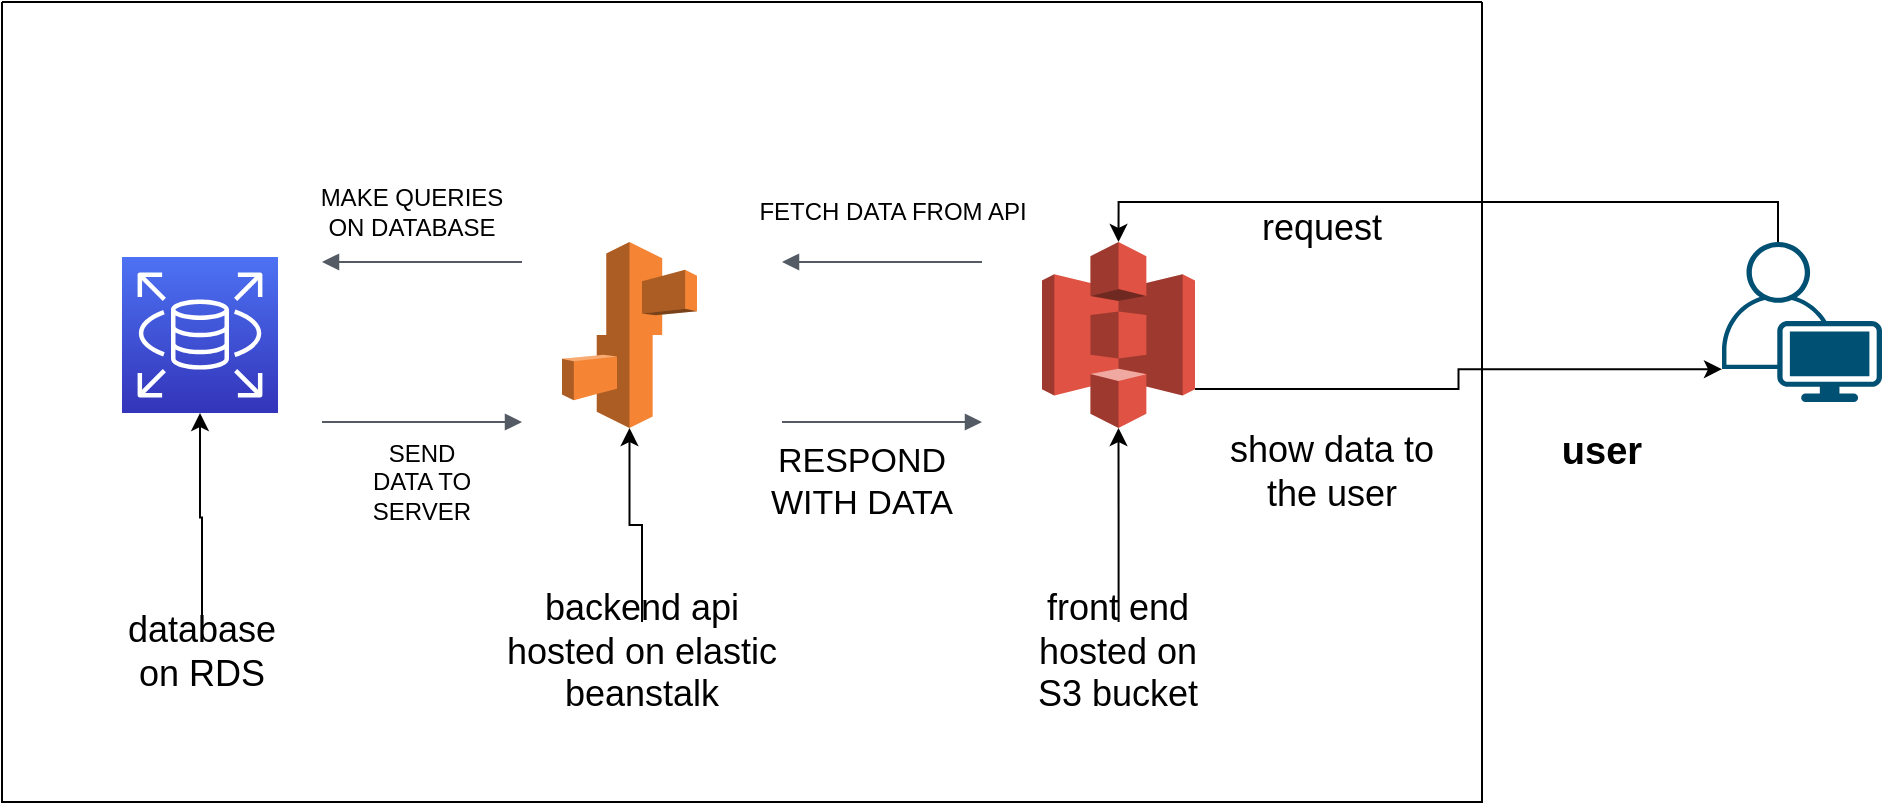 <mxfile version="20.2.4" type="github">
  <diagram id="lp5RpTFMIn-cAuqBg4yF" name="Page-1">
    <mxGraphModel dx="1447" dy="708" grid="1" gridSize="10" guides="1" tooltips="1" connect="1" arrows="1" fold="1" page="1" pageScale="1" pageWidth="1169" pageHeight="827" math="0" shadow="0">
      <root>
        <mxCell id="0" />
        <mxCell id="1" parent="0" />
        <mxCell id="3tD0060QXJejx5Fk8neL-1" value="" style="swimlane;startSize=0;" vertex="1" parent="1">
          <mxGeometry x="110" y="40" width="740" height="400" as="geometry" />
        </mxCell>
        <mxCell id="3tD0060QXJejx5Fk8neL-2" value="" style="outlineConnect=0;dashed=0;verticalLabelPosition=bottom;verticalAlign=top;align=center;html=1;shape=mxgraph.aws3.elastic_beanstalk;fillColor=#F58534;gradientColor=none;" vertex="1" parent="3tD0060QXJejx5Fk8neL-1">
          <mxGeometry x="280" y="120" width="67.5" height="93" as="geometry" />
        </mxCell>
        <mxCell id="3tD0060QXJejx5Fk8neL-3" value="" style="sketch=0;points=[[0,0,0],[0.25,0,0],[0.5,0,0],[0.75,0,0],[1,0,0],[0,1,0],[0.25,1,0],[0.5,1,0],[0.75,1,0],[1,1,0],[0,0.25,0],[0,0.5,0],[0,0.75,0],[1,0.25,0],[1,0.5,0],[1,0.75,0]];outlineConnect=0;fontColor=#232F3E;gradientColor=#4D72F3;gradientDirection=north;fillColor=#3334B9;strokeColor=#ffffff;dashed=0;verticalLabelPosition=bottom;verticalAlign=top;align=center;html=1;fontSize=12;fontStyle=0;aspect=fixed;shape=mxgraph.aws4.resourceIcon;resIcon=mxgraph.aws4.rds;" vertex="1" parent="3tD0060QXJejx5Fk8neL-1">
          <mxGeometry x="60" y="127.5" width="78" height="78" as="geometry" />
        </mxCell>
        <mxCell id="3tD0060QXJejx5Fk8neL-4" value="" style="outlineConnect=0;dashed=0;verticalLabelPosition=bottom;verticalAlign=top;align=center;html=1;shape=mxgraph.aws3.s3;fillColor=#E05243;gradientColor=none;" vertex="1" parent="3tD0060QXJejx5Fk8neL-1">
          <mxGeometry x="520" y="120" width="76.5" height="93" as="geometry" />
        </mxCell>
        <mxCell id="3tD0060QXJejx5Fk8neL-7" value="" style="edgeStyle=orthogonalEdgeStyle;html=1;endArrow=block;elbow=vertical;startArrow=none;endFill=1;strokeColor=#545B64;rounded=0;" edge="1" parent="3tD0060QXJejx5Fk8neL-1">
          <mxGeometry width="100" relative="1" as="geometry">
            <mxPoint x="160" y="210" as="sourcePoint" />
            <mxPoint x="260" y="210" as="targetPoint" />
          </mxGeometry>
        </mxCell>
        <mxCell id="3tD0060QXJejx5Fk8neL-8" value="" style="edgeStyle=orthogonalEdgeStyle;html=1;endArrow=none;elbow=vertical;startArrow=block;startFill=1;strokeColor=#545B64;rounded=0;" edge="1" parent="3tD0060QXJejx5Fk8neL-1">
          <mxGeometry width="100" relative="1" as="geometry">
            <mxPoint x="160" y="130" as="sourcePoint" />
            <mxPoint x="260" y="130" as="targetPoint" />
          </mxGeometry>
        </mxCell>
        <mxCell id="3tD0060QXJejx5Fk8neL-10" value="" style="edgeStyle=orthogonalEdgeStyle;html=1;endArrow=block;elbow=vertical;startArrow=none;endFill=1;strokeColor=#545B64;rounded=0;" edge="1" parent="3tD0060QXJejx5Fk8neL-1">
          <mxGeometry width="100" relative="1" as="geometry">
            <mxPoint x="390" y="210" as="sourcePoint" />
            <mxPoint x="490" y="210" as="targetPoint" />
          </mxGeometry>
        </mxCell>
        <mxCell id="3tD0060QXJejx5Fk8neL-11" value="" style="edgeStyle=orthogonalEdgeStyle;html=1;endArrow=none;elbow=vertical;startArrow=block;startFill=1;strokeColor=#545B64;rounded=0;" edge="1" parent="3tD0060QXJejx5Fk8neL-1">
          <mxGeometry width="100" relative="1" as="geometry">
            <mxPoint x="390" y="130" as="sourcePoint" />
            <mxPoint x="490" y="130" as="targetPoint" />
          </mxGeometry>
        </mxCell>
        <mxCell id="3tD0060QXJejx5Fk8neL-18" value="&lt;font style=&quot;font-size: 18px;&quot;&gt;request &lt;/font&gt;" style="text;html=1;strokeColor=none;fillColor=none;align=center;verticalAlign=middle;whiteSpace=wrap;rounded=0;fontSize=19;" vertex="1" parent="3tD0060QXJejx5Fk8neL-1">
          <mxGeometry x="630" y="97.5" width="60" height="30" as="geometry" />
        </mxCell>
        <mxCell id="3tD0060QXJejx5Fk8neL-19" value="show data to the user" style="text;html=1;strokeColor=none;fillColor=none;align=center;verticalAlign=middle;whiteSpace=wrap;rounded=0;fontSize=18;" vertex="1" parent="3tD0060QXJejx5Fk8neL-1">
          <mxGeometry x="610" y="220" width="110" height="30" as="geometry" />
        </mxCell>
        <mxCell id="3tD0060QXJejx5Fk8neL-24" value="" style="edgeStyle=orthogonalEdgeStyle;rounded=0;orthogonalLoop=1;jettySize=auto;html=1;fontSize=18;" edge="1" parent="3tD0060QXJejx5Fk8neL-1" source="3tD0060QXJejx5Fk8neL-21" target="3tD0060QXJejx5Fk8neL-4">
          <mxGeometry relative="1" as="geometry" />
        </mxCell>
        <mxCell id="3tD0060QXJejx5Fk8neL-21" value="front end hosted on S3 bucket" style="text;html=1;strokeColor=none;fillColor=none;align=center;verticalAlign=middle;whiteSpace=wrap;rounded=0;fontSize=18;" vertex="1" parent="3tD0060QXJejx5Fk8neL-1">
          <mxGeometry x="512.25" y="310" width="92" height="30" as="geometry" />
        </mxCell>
        <mxCell id="3tD0060QXJejx5Fk8neL-23" value="" style="edgeStyle=orthogonalEdgeStyle;rounded=0;orthogonalLoop=1;jettySize=auto;html=1;fontSize=18;" edge="1" parent="3tD0060QXJejx5Fk8neL-1" source="3tD0060QXJejx5Fk8neL-22" target="3tD0060QXJejx5Fk8neL-2">
          <mxGeometry relative="1" as="geometry" />
        </mxCell>
        <mxCell id="3tD0060QXJejx5Fk8neL-22" value="backend api hosted on elastic beanstalk" style="text;html=1;strokeColor=none;fillColor=none;align=center;verticalAlign=middle;whiteSpace=wrap;rounded=0;fontSize=18;" vertex="1" parent="3tD0060QXJejx5Fk8neL-1">
          <mxGeometry x="250" y="310" width="140" height="30" as="geometry" />
        </mxCell>
        <mxCell id="3tD0060QXJejx5Fk8neL-31" style="edgeStyle=orthogonalEdgeStyle;rounded=0;orthogonalLoop=1;jettySize=auto;html=1;entryX=0.5;entryY=1;entryDx=0;entryDy=0;entryPerimeter=0;fontSize=18;" edge="1" parent="3tD0060QXJejx5Fk8neL-1" source="3tD0060QXJejx5Fk8neL-30" target="3tD0060QXJejx5Fk8neL-3">
          <mxGeometry relative="1" as="geometry" />
        </mxCell>
        <mxCell id="3tD0060QXJejx5Fk8neL-30" value="database on RDS" style="text;html=1;strokeColor=none;fillColor=none;align=center;verticalAlign=middle;whiteSpace=wrap;rounded=0;fontSize=18;" vertex="1" parent="3tD0060QXJejx5Fk8neL-1">
          <mxGeometry x="60" y="310" width="80" height="30" as="geometry" />
        </mxCell>
        <mxCell id="3tD0060QXJejx5Fk8neL-34" value="FETCH DATA FROM API" style="text;html=1;align=center;verticalAlign=middle;resizable=0;points=[];autosize=1;strokeColor=none;fillColor=none;fontSize=12;" vertex="1" parent="3tD0060QXJejx5Fk8neL-1">
          <mxGeometry x="370" y="90" width="150" height="30" as="geometry" />
        </mxCell>
        <mxCell id="3tD0060QXJejx5Fk8neL-35" value="MAKE QUERIES ON DATABASE" style="text;html=1;strokeColor=none;fillColor=none;align=center;verticalAlign=middle;whiteSpace=wrap;rounded=0;fontSize=12;" vertex="1" parent="3tD0060QXJejx5Fk8neL-1">
          <mxGeometry x="150" y="90" width="110" height="30" as="geometry" />
        </mxCell>
        <mxCell id="3tD0060QXJejx5Fk8neL-36" value="SEND DATA TO SERVER" style="text;html=1;strokeColor=none;fillColor=none;align=center;verticalAlign=middle;whiteSpace=wrap;rounded=0;fontSize=12;" vertex="1" parent="3tD0060QXJejx5Fk8neL-1">
          <mxGeometry x="180" y="225" width="60" height="30" as="geometry" />
        </mxCell>
        <mxCell id="3tD0060QXJejx5Fk8neL-28" style="edgeStyle=orthogonalEdgeStyle;rounded=0;orthogonalLoop=1;jettySize=auto;html=1;exitX=0.35;exitY=0;exitDx=0;exitDy=0;exitPerimeter=0;entryX=0.5;entryY=0;entryDx=0;entryDy=0;entryPerimeter=0;fontSize=18;" edge="1" parent="1" source="3tD0060QXJejx5Fk8neL-16" target="3tD0060QXJejx5Fk8neL-4">
          <mxGeometry relative="1" as="geometry" />
        </mxCell>
        <mxCell id="3tD0060QXJejx5Fk8neL-16" value="" style="points=[[0.35,0,0],[0.98,0.51,0],[1,0.71,0],[0.67,1,0],[0,0.795,0],[0,0.65,0]];verticalLabelPosition=bottom;sketch=0;html=1;verticalAlign=top;aspect=fixed;align=center;pointerEvents=1;shape=mxgraph.cisco19.user;fillColor=#005073;strokeColor=none;" vertex="1" parent="1">
          <mxGeometry x="970" y="160" width="80" height="80" as="geometry" />
        </mxCell>
        <mxCell id="3tD0060QXJejx5Fk8neL-17" value="user" style="text;html=1;strokeColor=none;fillColor=none;align=center;verticalAlign=middle;whiteSpace=wrap;rounded=0;strokeWidth=2;fontStyle=1;fontSize=19;" vertex="1" parent="1">
          <mxGeometry x="880" y="250" width="60" height="30" as="geometry" />
        </mxCell>
        <mxCell id="3tD0060QXJejx5Fk8neL-27" style="edgeStyle=orthogonalEdgeStyle;rounded=0;orthogonalLoop=1;jettySize=auto;html=1;exitX=1;exitY=0.79;exitDx=0;exitDy=0;exitPerimeter=0;entryX=0;entryY=0.795;entryDx=0;entryDy=0;entryPerimeter=0;fontSize=18;" edge="1" parent="1" source="3tD0060QXJejx5Fk8neL-4" target="3tD0060QXJejx5Fk8neL-16">
          <mxGeometry relative="1" as="geometry" />
        </mxCell>
        <mxCell id="3tD0060QXJejx5Fk8neL-32" value="RESPOND WITH DATA" style="shape=note;whiteSpace=wrap;html=1;backgroundOutline=1;fontColor=#000000;darkOpacity=0.05;fillColor=#FFF9B2;strokeColor=none;fillStyle=solid;direction=west;gradientDirection=north;gradientColor=#FFF2A1;shadow=1;size=20;pointerEvents=1;fontSize=17;" vertex="1" parent="1">
          <mxGeometry x="480" y="280" width="120" as="geometry" />
        </mxCell>
      </root>
    </mxGraphModel>
  </diagram>
</mxfile>
